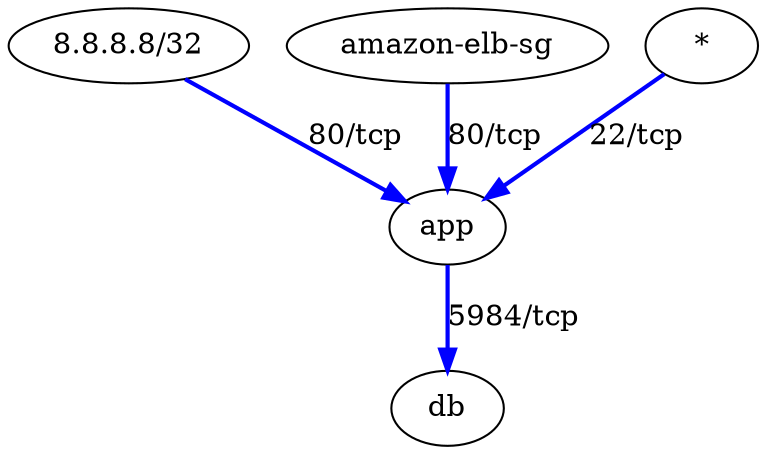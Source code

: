 digraph G {
	graph [bb="0,0,234,154"];
	node [label="\N"];
	app	 [height=0.5,
		label=app,
		pos="104.65,63.157",
		width=0.75];
	db	 [height=0.5,
		label=db,
		pos="145.17,135.55",
		width=0.75];
	app -> db	 [color=blue,
		label="5984/tcp",
		lp="97.955,101.96",
		pos="e,135.64,118.52 114.25,80.314 119.15,89.059 125.2,99.877 130.65,109.62",
		style=bold];
	"8.8.8.8/32"	 [height=0.5,
		label="8.8.8.8/32",
		pos="188.65,29.07",
		width=1.2702];
	"8.8.8.8/32" -> app	 [color=blue,
		label="80/tcp",
		lp="164.37,53.023",
		pos="e,127.8,53.761 156.41,42.151 150.16,44.689 143.6,47.352 137.33,49.896",
		style=bold];
	"amazon-elb-sg"	 [height=0.5,
		label="amazon-elb-sg",
		pos="68.705,17.838",
		width=1.7267];
	"amazon-elb-sg" -> app	 [color=blue,
		label="80/tcp",
		lp="66.628,44.282",
		pos="e,91.8,46.96 82.703,35.489 83.64,36.67 84.591,37.87 85.547,39.075",
		style=bold];
	"*"	 [height=0.5,
		label="*",
		pos="27.367,96.876",
		width=0.75];
	"*" -> app	 [color=blue,
		label="22/tcp",
		lp="78.926,89.014",
		pos="e,82.041,73.021 50.136,86.942 57.21,83.855 65.144,80.393 72.723,77.086",
		style=bold];
}
